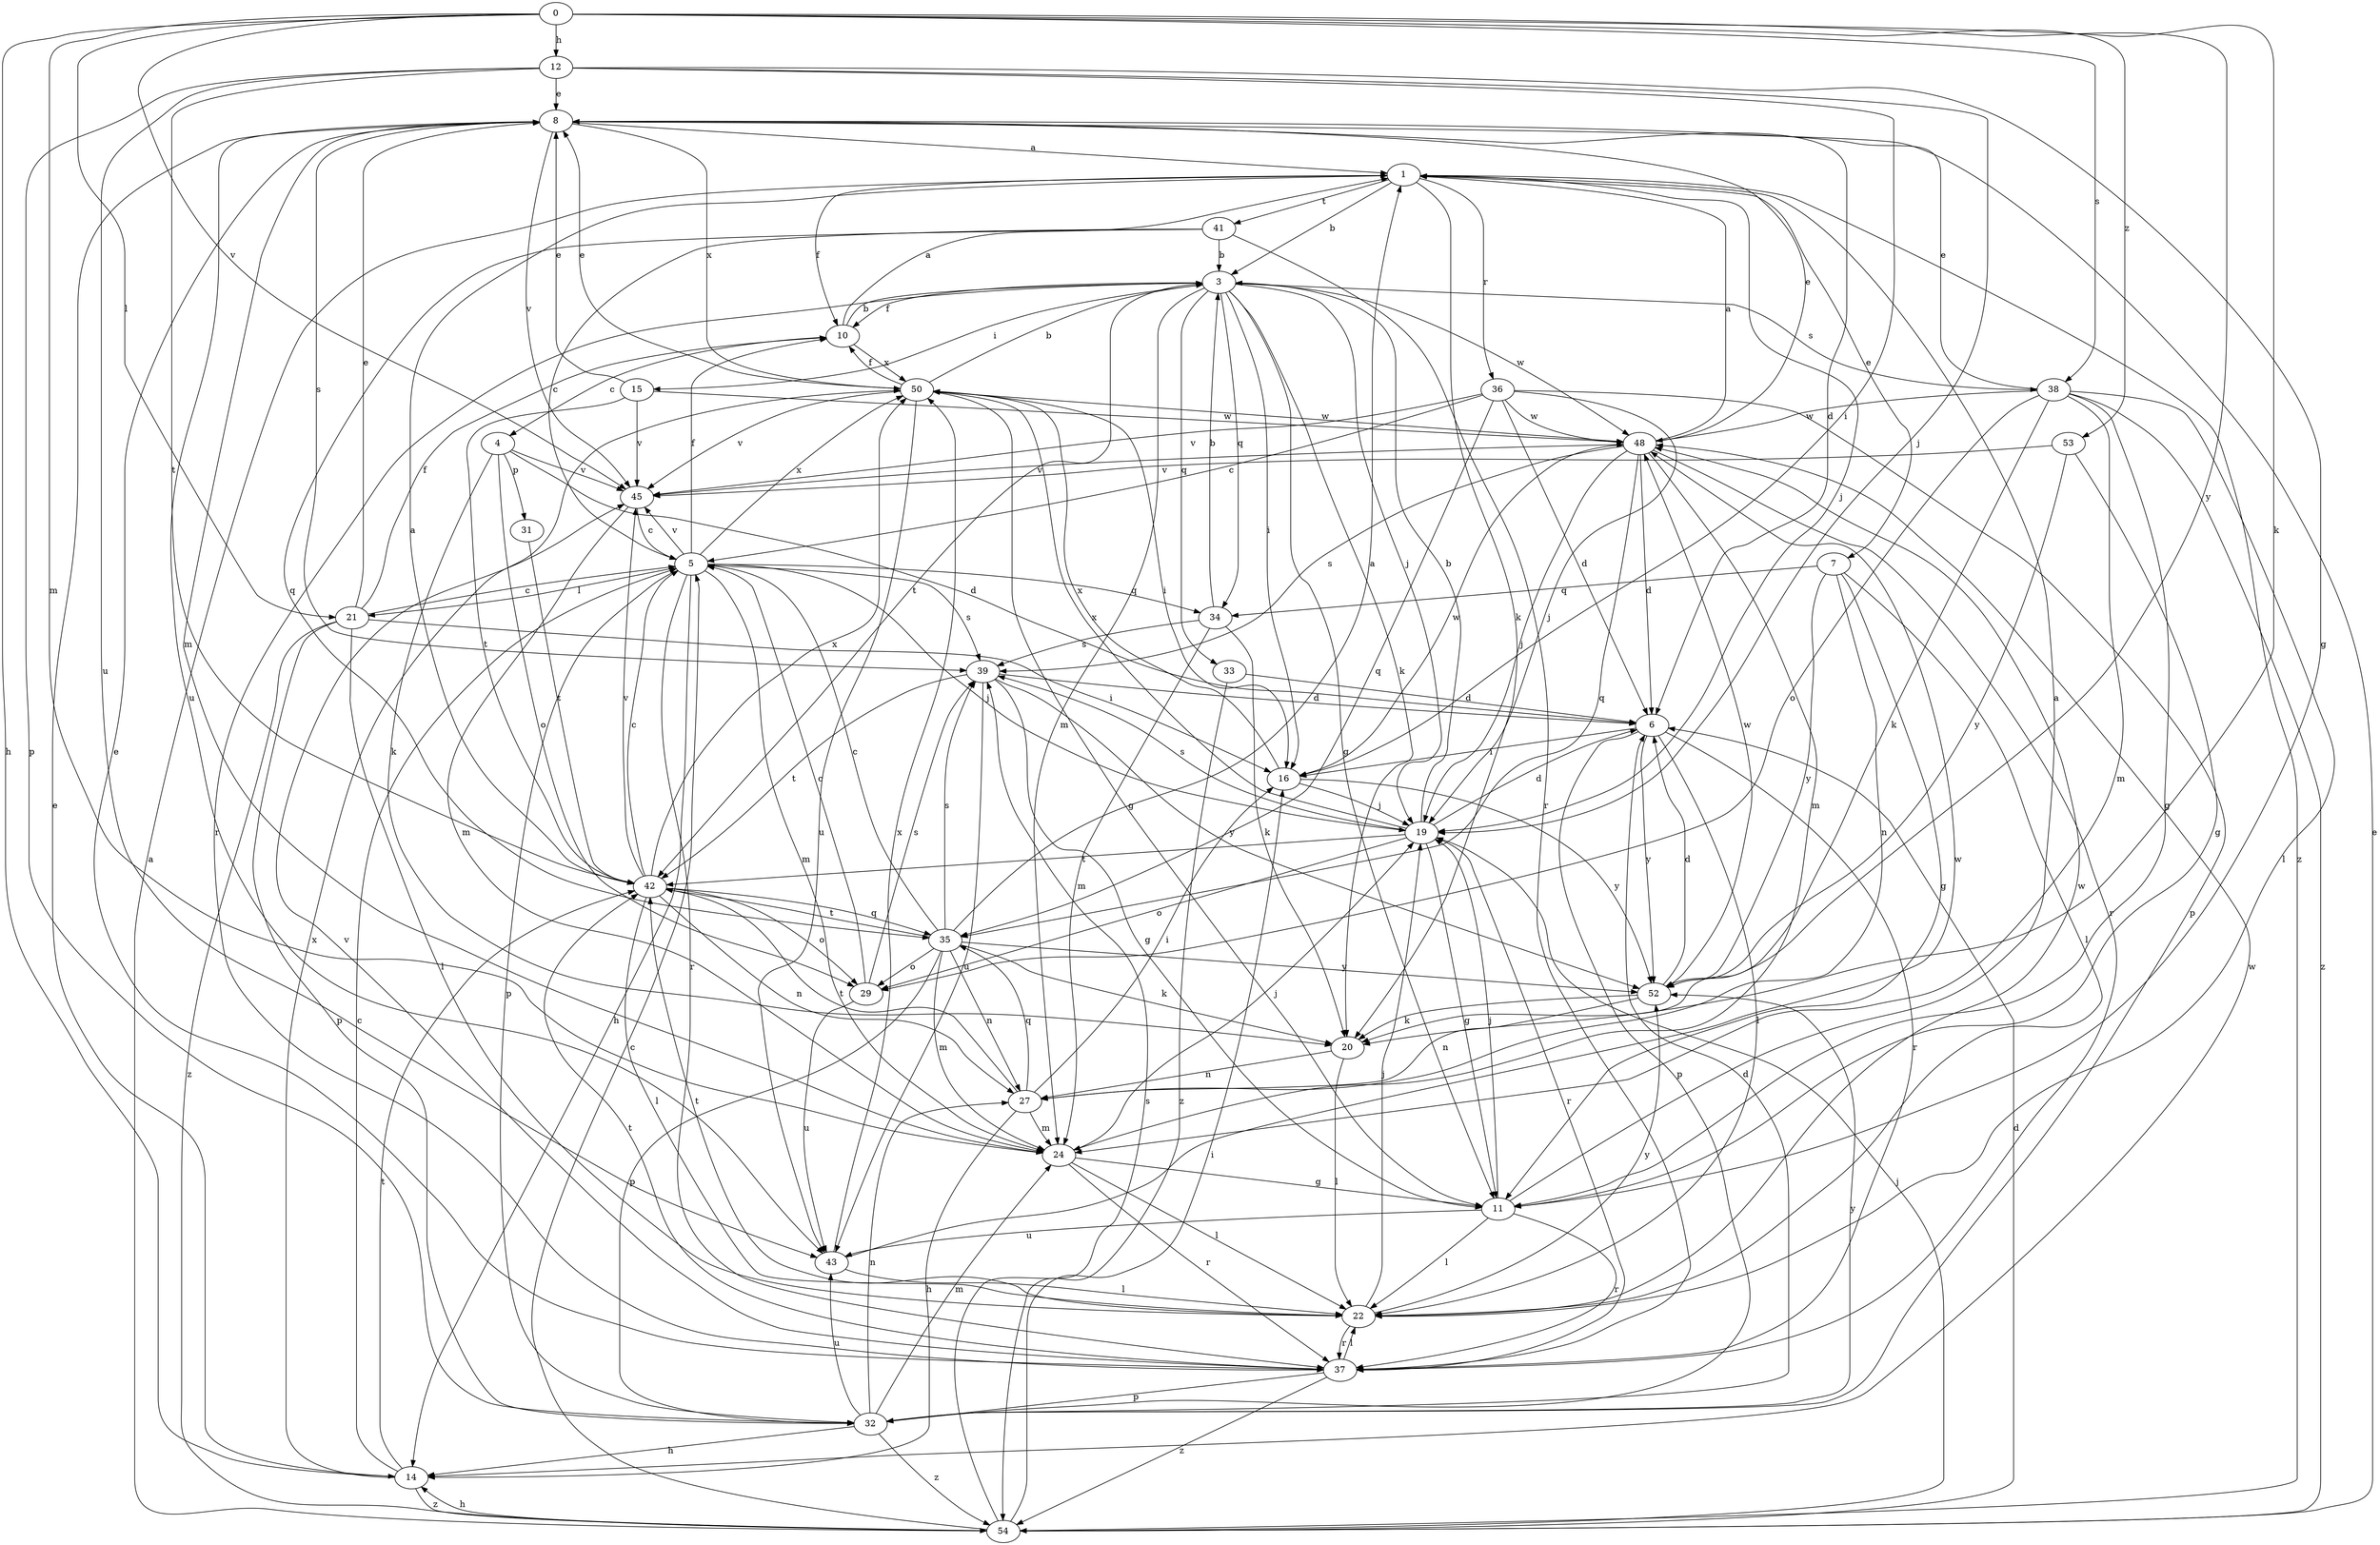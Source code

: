 strict digraph  {
0;
1;
3;
4;
5;
6;
7;
8;
10;
11;
12;
14;
15;
16;
19;
20;
21;
22;
24;
27;
29;
31;
32;
33;
34;
35;
36;
37;
38;
39;
41;
42;
43;
45;
48;
50;
52;
53;
54;
0 -> 12  [label=h];
0 -> 14  [label=h];
0 -> 20  [label=k];
0 -> 21  [label=l];
0 -> 24  [label=m];
0 -> 38  [label=s];
0 -> 45  [label=v];
0 -> 52  [label=y];
0 -> 53  [label=z];
1 -> 3  [label=b];
1 -> 7  [label=e];
1 -> 10  [label=f];
1 -> 19  [label=j];
1 -> 20  [label=k];
1 -> 36  [label=r];
1 -> 41  [label=t];
1 -> 54  [label=z];
3 -> 10  [label=f];
3 -> 11  [label=g];
3 -> 15  [label=i];
3 -> 16  [label=i];
3 -> 19  [label=j];
3 -> 20  [label=k];
3 -> 24  [label=m];
3 -> 33  [label=q];
3 -> 34  [label=q];
3 -> 37  [label=r];
3 -> 38  [label=s];
3 -> 42  [label=t];
3 -> 48  [label=w];
4 -> 6  [label=d];
4 -> 20  [label=k];
4 -> 29  [label=o];
4 -> 31  [label=p];
4 -> 45  [label=v];
5 -> 10  [label=f];
5 -> 14  [label=h];
5 -> 19  [label=j];
5 -> 21  [label=l];
5 -> 24  [label=m];
5 -> 32  [label=p];
5 -> 34  [label=q];
5 -> 37  [label=r];
5 -> 39  [label=s];
5 -> 45  [label=v];
5 -> 50  [label=x];
6 -> 16  [label=i];
6 -> 22  [label=l];
6 -> 32  [label=p];
6 -> 37  [label=r];
6 -> 52  [label=y];
7 -> 11  [label=g];
7 -> 22  [label=l];
7 -> 27  [label=n];
7 -> 34  [label=q];
7 -> 52  [label=y];
8 -> 1  [label=a];
8 -> 6  [label=d];
8 -> 24  [label=m];
8 -> 39  [label=s];
8 -> 43  [label=u];
8 -> 45  [label=v];
8 -> 50  [label=x];
10 -> 1  [label=a];
10 -> 3  [label=b];
10 -> 4  [label=c];
10 -> 50  [label=x];
11 -> 1  [label=a];
11 -> 19  [label=j];
11 -> 22  [label=l];
11 -> 37  [label=r];
11 -> 43  [label=u];
12 -> 8  [label=e];
12 -> 11  [label=g];
12 -> 16  [label=i];
12 -> 19  [label=j];
12 -> 32  [label=p];
12 -> 42  [label=t];
12 -> 43  [label=u];
14 -> 5  [label=c];
14 -> 8  [label=e];
14 -> 42  [label=t];
14 -> 48  [label=w];
14 -> 50  [label=x];
14 -> 54  [label=z];
15 -> 8  [label=e];
15 -> 42  [label=t];
15 -> 45  [label=v];
15 -> 48  [label=w];
16 -> 19  [label=j];
16 -> 48  [label=w];
16 -> 50  [label=x];
16 -> 52  [label=y];
19 -> 3  [label=b];
19 -> 6  [label=d];
19 -> 11  [label=g];
19 -> 29  [label=o];
19 -> 37  [label=r];
19 -> 39  [label=s];
19 -> 42  [label=t];
19 -> 50  [label=x];
20 -> 22  [label=l];
20 -> 27  [label=n];
21 -> 5  [label=c];
21 -> 8  [label=e];
21 -> 10  [label=f];
21 -> 16  [label=i];
21 -> 22  [label=l];
21 -> 32  [label=p];
21 -> 54  [label=z];
22 -> 19  [label=j];
22 -> 37  [label=r];
22 -> 42  [label=t];
22 -> 48  [label=w];
22 -> 52  [label=y];
24 -> 11  [label=g];
24 -> 19  [label=j];
24 -> 22  [label=l];
24 -> 37  [label=r];
27 -> 14  [label=h];
27 -> 16  [label=i];
27 -> 24  [label=m];
27 -> 35  [label=q];
27 -> 42  [label=t];
29 -> 5  [label=c];
29 -> 39  [label=s];
29 -> 43  [label=u];
31 -> 42  [label=t];
32 -> 6  [label=d];
32 -> 14  [label=h];
32 -> 24  [label=m];
32 -> 27  [label=n];
32 -> 43  [label=u];
32 -> 52  [label=y];
32 -> 54  [label=z];
33 -> 6  [label=d];
33 -> 54  [label=z];
34 -> 3  [label=b];
34 -> 20  [label=k];
34 -> 24  [label=m];
34 -> 39  [label=s];
35 -> 1  [label=a];
35 -> 5  [label=c];
35 -> 20  [label=k];
35 -> 24  [label=m];
35 -> 27  [label=n];
35 -> 29  [label=o];
35 -> 32  [label=p];
35 -> 39  [label=s];
35 -> 42  [label=t];
35 -> 52  [label=y];
36 -> 5  [label=c];
36 -> 6  [label=d];
36 -> 19  [label=j];
36 -> 32  [label=p];
36 -> 35  [label=q];
36 -> 45  [label=v];
36 -> 48  [label=w];
37 -> 8  [label=e];
37 -> 22  [label=l];
37 -> 32  [label=p];
37 -> 42  [label=t];
37 -> 45  [label=v];
37 -> 54  [label=z];
38 -> 8  [label=e];
38 -> 11  [label=g];
38 -> 20  [label=k];
38 -> 22  [label=l];
38 -> 24  [label=m];
38 -> 29  [label=o];
38 -> 48  [label=w];
38 -> 54  [label=z];
39 -> 6  [label=d];
39 -> 11  [label=g];
39 -> 42  [label=t];
39 -> 43  [label=u];
39 -> 52  [label=y];
41 -> 3  [label=b];
41 -> 5  [label=c];
41 -> 35  [label=q];
41 -> 37  [label=r];
42 -> 1  [label=a];
42 -> 5  [label=c];
42 -> 22  [label=l];
42 -> 27  [label=n];
42 -> 29  [label=o];
42 -> 35  [label=q];
42 -> 45  [label=v];
42 -> 50  [label=x];
43 -> 22  [label=l];
43 -> 48  [label=w];
43 -> 50  [label=x];
45 -> 5  [label=c];
45 -> 24  [label=m];
48 -> 1  [label=a];
48 -> 6  [label=d];
48 -> 8  [label=e];
48 -> 19  [label=j];
48 -> 24  [label=m];
48 -> 35  [label=q];
48 -> 37  [label=r];
48 -> 39  [label=s];
48 -> 45  [label=v];
50 -> 3  [label=b];
50 -> 8  [label=e];
50 -> 10  [label=f];
50 -> 11  [label=g];
50 -> 16  [label=i];
50 -> 43  [label=u];
50 -> 45  [label=v];
50 -> 48  [label=w];
52 -> 6  [label=d];
52 -> 20  [label=k];
52 -> 27  [label=n];
52 -> 48  [label=w];
53 -> 11  [label=g];
53 -> 45  [label=v];
53 -> 52  [label=y];
54 -> 1  [label=a];
54 -> 5  [label=c];
54 -> 6  [label=d];
54 -> 8  [label=e];
54 -> 14  [label=h];
54 -> 16  [label=i];
54 -> 19  [label=j];
54 -> 39  [label=s];
}
